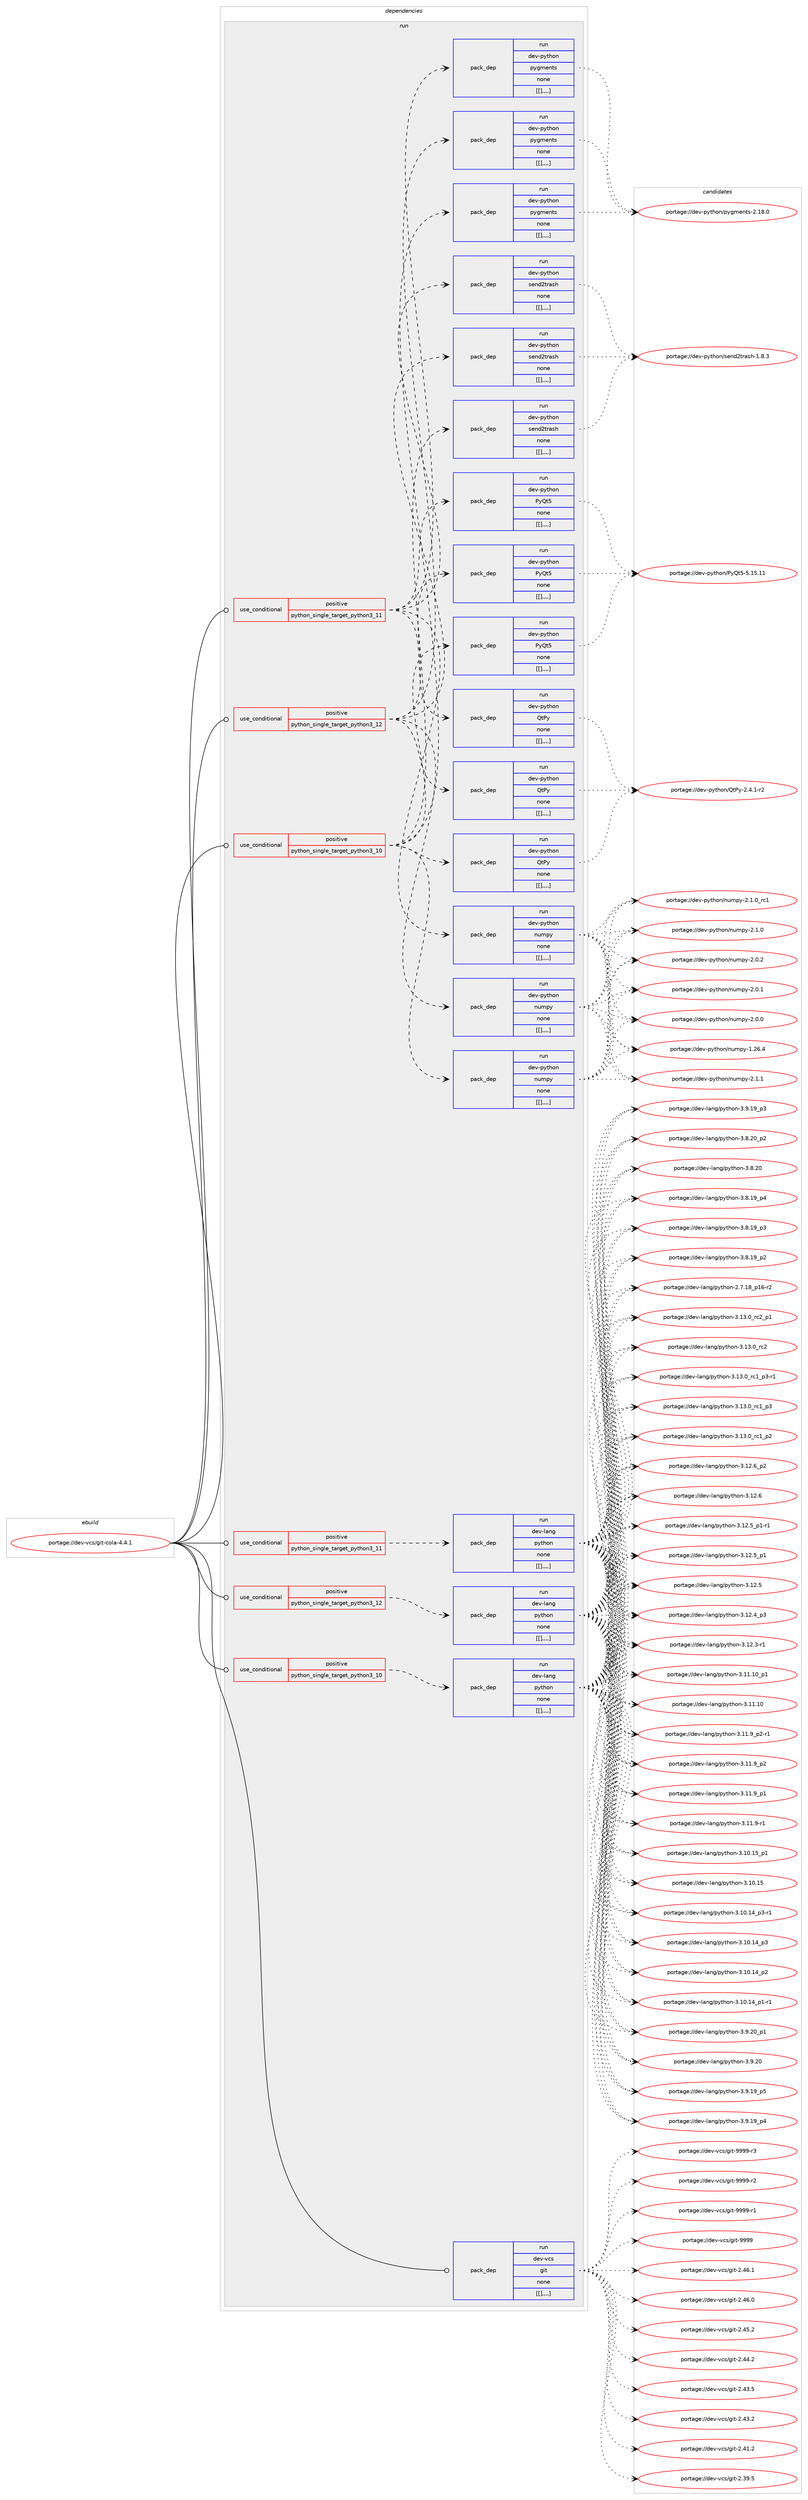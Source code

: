 digraph prolog {

# *************
# Graph options
# *************

newrank=true;
concentrate=true;
compound=true;
graph [rankdir=LR,fontname=Helvetica,fontsize=10,ranksep=1.5];#, ranksep=2.5, nodesep=0.2];
edge  [arrowhead=vee];
node  [fontname=Helvetica,fontsize=10];

# **********
# The ebuild
# **********

subgraph cluster_leftcol {
color=gray;
label=<<i>ebuild</i>>;
id [label="portage://dev-vcs/git-cola-4.4.1", color=red, width=4, href="../dev-vcs/git-cola-4.4.1.svg"];
}

# ****************
# The dependencies
# ****************

subgraph cluster_midcol {
color=gray;
label=<<i>dependencies</i>>;
subgraph cluster_compile {
fillcolor="#eeeeee";
style=filled;
label=<<i>compile</i>>;
}
subgraph cluster_compileandrun {
fillcolor="#eeeeee";
style=filled;
label=<<i>compile and run</i>>;
}
subgraph cluster_run {
fillcolor="#eeeeee";
style=filled;
label=<<i>run</i>>;
subgraph cond64983 {
dependency227127 [label=<<TABLE BORDER="0" CELLBORDER="1" CELLSPACING="0" CELLPADDING="4"><TR><TD ROWSPAN="3" CELLPADDING="10">use_conditional</TD></TR><TR><TD>positive</TD></TR><TR><TD>python_single_target_python3_10</TD></TR></TABLE>>, shape=none, color=red];
subgraph pack160686 {
dependency227128 [label=<<TABLE BORDER="0" CELLBORDER="1" CELLSPACING="0" CELLPADDING="4" WIDTH="220"><TR><TD ROWSPAN="6" CELLPADDING="30">pack_dep</TD></TR><TR><TD WIDTH="110">run</TD></TR><TR><TD>dev-lang</TD></TR><TR><TD>python</TD></TR><TR><TD>none</TD></TR><TR><TD>[[],,,,]</TD></TR></TABLE>>, shape=none, color=blue];
}
dependency227127:e -> dependency227128:w [weight=20,style="dashed",arrowhead="vee"];
}
id:e -> dependency227127:w [weight=20,style="solid",arrowhead="odot"];
subgraph cond64984 {
dependency227129 [label=<<TABLE BORDER="0" CELLBORDER="1" CELLSPACING="0" CELLPADDING="4"><TR><TD ROWSPAN="3" CELLPADDING="10">use_conditional</TD></TR><TR><TD>positive</TD></TR><TR><TD>python_single_target_python3_10</TD></TR></TABLE>>, shape=none, color=red];
subgraph pack160687 {
dependency227130 [label=<<TABLE BORDER="0" CELLBORDER="1" CELLSPACING="0" CELLPADDING="4" WIDTH="220"><TR><TD ROWSPAN="6" CELLPADDING="30">pack_dep</TD></TR><TR><TD WIDTH="110">run</TD></TR><TR><TD>dev-python</TD></TR><TR><TD>numpy</TD></TR><TR><TD>none</TD></TR><TR><TD>[[],,,,]</TD></TR></TABLE>>, shape=none, color=blue];
}
dependency227129:e -> dependency227130:w [weight=20,style="dashed",arrowhead="vee"];
subgraph pack160688 {
dependency227131 [label=<<TABLE BORDER="0" CELLBORDER="1" CELLSPACING="0" CELLPADDING="4" WIDTH="220"><TR><TD ROWSPAN="6" CELLPADDING="30">pack_dep</TD></TR><TR><TD WIDTH="110">run</TD></TR><TR><TD>dev-python</TD></TR><TR><TD>pygments</TD></TR><TR><TD>none</TD></TR><TR><TD>[[],,,,]</TD></TR></TABLE>>, shape=none, color=blue];
}
dependency227129:e -> dependency227131:w [weight=20,style="dashed",arrowhead="vee"];
subgraph pack160689 {
dependency227132 [label=<<TABLE BORDER="0" CELLBORDER="1" CELLSPACING="0" CELLPADDING="4" WIDTH="220"><TR><TD ROWSPAN="6" CELLPADDING="30">pack_dep</TD></TR><TR><TD WIDTH="110">run</TD></TR><TR><TD>dev-python</TD></TR><TR><TD>PyQt5</TD></TR><TR><TD>none</TD></TR><TR><TD>[[],,,,]</TD></TR></TABLE>>, shape=none, color=blue];
}
dependency227129:e -> dependency227132:w [weight=20,style="dashed",arrowhead="vee"];
subgraph pack160690 {
dependency227133 [label=<<TABLE BORDER="0" CELLBORDER="1" CELLSPACING="0" CELLPADDING="4" WIDTH="220"><TR><TD ROWSPAN="6" CELLPADDING="30">pack_dep</TD></TR><TR><TD WIDTH="110">run</TD></TR><TR><TD>dev-python</TD></TR><TR><TD>QtPy</TD></TR><TR><TD>none</TD></TR><TR><TD>[[],,,,]</TD></TR></TABLE>>, shape=none, color=blue];
}
dependency227129:e -> dependency227133:w [weight=20,style="dashed",arrowhead="vee"];
subgraph pack160691 {
dependency227134 [label=<<TABLE BORDER="0" CELLBORDER="1" CELLSPACING="0" CELLPADDING="4" WIDTH="220"><TR><TD ROWSPAN="6" CELLPADDING="30">pack_dep</TD></TR><TR><TD WIDTH="110">run</TD></TR><TR><TD>dev-python</TD></TR><TR><TD>send2trash</TD></TR><TR><TD>none</TD></TR><TR><TD>[[],,,,]</TD></TR></TABLE>>, shape=none, color=blue];
}
dependency227129:e -> dependency227134:w [weight=20,style="dashed",arrowhead="vee"];
}
id:e -> dependency227129:w [weight=20,style="solid",arrowhead="odot"];
subgraph cond64985 {
dependency227135 [label=<<TABLE BORDER="0" CELLBORDER="1" CELLSPACING="0" CELLPADDING="4"><TR><TD ROWSPAN="3" CELLPADDING="10">use_conditional</TD></TR><TR><TD>positive</TD></TR><TR><TD>python_single_target_python3_11</TD></TR></TABLE>>, shape=none, color=red];
subgraph pack160692 {
dependency227136 [label=<<TABLE BORDER="0" CELLBORDER="1" CELLSPACING="0" CELLPADDING="4" WIDTH="220"><TR><TD ROWSPAN="6" CELLPADDING="30">pack_dep</TD></TR><TR><TD WIDTH="110">run</TD></TR><TR><TD>dev-lang</TD></TR><TR><TD>python</TD></TR><TR><TD>none</TD></TR><TR><TD>[[],,,,]</TD></TR></TABLE>>, shape=none, color=blue];
}
dependency227135:e -> dependency227136:w [weight=20,style="dashed",arrowhead="vee"];
}
id:e -> dependency227135:w [weight=20,style="solid",arrowhead="odot"];
subgraph cond64986 {
dependency227137 [label=<<TABLE BORDER="0" CELLBORDER="1" CELLSPACING="0" CELLPADDING="4"><TR><TD ROWSPAN="3" CELLPADDING="10">use_conditional</TD></TR><TR><TD>positive</TD></TR><TR><TD>python_single_target_python3_11</TD></TR></TABLE>>, shape=none, color=red];
subgraph pack160693 {
dependency227138 [label=<<TABLE BORDER="0" CELLBORDER="1" CELLSPACING="0" CELLPADDING="4" WIDTH="220"><TR><TD ROWSPAN="6" CELLPADDING="30">pack_dep</TD></TR><TR><TD WIDTH="110">run</TD></TR><TR><TD>dev-python</TD></TR><TR><TD>numpy</TD></TR><TR><TD>none</TD></TR><TR><TD>[[],,,,]</TD></TR></TABLE>>, shape=none, color=blue];
}
dependency227137:e -> dependency227138:w [weight=20,style="dashed",arrowhead="vee"];
subgraph pack160694 {
dependency227139 [label=<<TABLE BORDER="0" CELLBORDER="1" CELLSPACING="0" CELLPADDING="4" WIDTH="220"><TR><TD ROWSPAN="6" CELLPADDING="30">pack_dep</TD></TR><TR><TD WIDTH="110">run</TD></TR><TR><TD>dev-python</TD></TR><TR><TD>pygments</TD></TR><TR><TD>none</TD></TR><TR><TD>[[],,,,]</TD></TR></TABLE>>, shape=none, color=blue];
}
dependency227137:e -> dependency227139:w [weight=20,style="dashed",arrowhead="vee"];
subgraph pack160695 {
dependency227140 [label=<<TABLE BORDER="0" CELLBORDER="1" CELLSPACING="0" CELLPADDING="4" WIDTH="220"><TR><TD ROWSPAN="6" CELLPADDING="30">pack_dep</TD></TR><TR><TD WIDTH="110">run</TD></TR><TR><TD>dev-python</TD></TR><TR><TD>PyQt5</TD></TR><TR><TD>none</TD></TR><TR><TD>[[],,,,]</TD></TR></TABLE>>, shape=none, color=blue];
}
dependency227137:e -> dependency227140:w [weight=20,style="dashed",arrowhead="vee"];
subgraph pack160696 {
dependency227141 [label=<<TABLE BORDER="0" CELLBORDER="1" CELLSPACING="0" CELLPADDING="4" WIDTH="220"><TR><TD ROWSPAN="6" CELLPADDING="30">pack_dep</TD></TR><TR><TD WIDTH="110">run</TD></TR><TR><TD>dev-python</TD></TR><TR><TD>QtPy</TD></TR><TR><TD>none</TD></TR><TR><TD>[[],,,,]</TD></TR></TABLE>>, shape=none, color=blue];
}
dependency227137:e -> dependency227141:w [weight=20,style="dashed",arrowhead="vee"];
subgraph pack160697 {
dependency227142 [label=<<TABLE BORDER="0" CELLBORDER="1" CELLSPACING="0" CELLPADDING="4" WIDTH="220"><TR><TD ROWSPAN="6" CELLPADDING="30">pack_dep</TD></TR><TR><TD WIDTH="110">run</TD></TR><TR><TD>dev-python</TD></TR><TR><TD>send2trash</TD></TR><TR><TD>none</TD></TR><TR><TD>[[],,,,]</TD></TR></TABLE>>, shape=none, color=blue];
}
dependency227137:e -> dependency227142:w [weight=20,style="dashed",arrowhead="vee"];
}
id:e -> dependency227137:w [weight=20,style="solid",arrowhead="odot"];
subgraph cond64987 {
dependency227143 [label=<<TABLE BORDER="0" CELLBORDER="1" CELLSPACING="0" CELLPADDING="4"><TR><TD ROWSPAN="3" CELLPADDING="10">use_conditional</TD></TR><TR><TD>positive</TD></TR><TR><TD>python_single_target_python3_12</TD></TR></TABLE>>, shape=none, color=red];
subgraph pack160698 {
dependency227144 [label=<<TABLE BORDER="0" CELLBORDER="1" CELLSPACING="0" CELLPADDING="4" WIDTH="220"><TR><TD ROWSPAN="6" CELLPADDING="30">pack_dep</TD></TR><TR><TD WIDTH="110">run</TD></TR><TR><TD>dev-lang</TD></TR><TR><TD>python</TD></TR><TR><TD>none</TD></TR><TR><TD>[[],,,,]</TD></TR></TABLE>>, shape=none, color=blue];
}
dependency227143:e -> dependency227144:w [weight=20,style="dashed",arrowhead="vee"];
}
id:e -> dependency227143:w [weight=20,style="solid",arrowhead="odot"];
subgraph cond64988 {
dependency227145 [label=<<TABLE BORDER="0" CELLBORDER="1" CELLSPACING="0" CELLPADDING="4"><TR><TD ROWSPAN="3" CELLPADDING="10">use_conditional</TD></TR><TR><TD>positive</TD></TR><TR><TD>python_single_target_python3_12</TD></TR></TABLE>>, shape=none, color=red];
subgraph pack160699 {
dependency227146 [label=<<TABLE BORDER="0" CELLBORDER="1" CELLSPACING="0" CELLPADDING="4" WIDTH="220"><TR><TD ROWSPAN="6" CELLPADDING="30">pack_dep</TD></TR><TR><TD WIDTH="110">run</TD></TR><TR><TD>dev-python</TD></TR><TR><TD>numpy</TD></TR><TR><TD>none</TD></TR><TR><TD>[[],,,,]</TD></TR></TABLE>>, shape=none, color=blue];
}
dependency227145:e -> dependency227146:w [weight=20,style="dashed",arrowhead="vee"];
subgraph pack160700 {
dependency227147 [label=<<TABLE BORDER="0" CELLBORDER="1" CELLSPACING="0" CELLPADDING="4" WIDTH="220"><TR><TD ROWSPAN="6" CELLPADDING="30">pack_dep</TD></TR><TR><TD WIDTH="110">run</TD></TR><TR><TD>dev-python</TD></TR><TR><TD>pygments</TD></TR><TR><TD>none</TD></TR><TR><TD>[[],,,,]</TD></TR></TABLE>>, shape=none, color=blue];
}
dependency227145:e -> dependency227147:w [weight=20,style="dashed",arrowhead="vee"];
subgraph pack160701 {
dependency227148 [label=<<TABLE BORDER="0" CELLBORDER="1" CELLSPACING="0" CELLPADDING="4" WIDTH="220"><TR><TD ROWSPAN="6" CELLPADDING="30">pack_dep</TD></TR><TR><TD WIDTH="110">run</TD></TR><TR><TD>dev-python</TD></TR><TR><TD>PyQt5</TD></TR><TR><TD>none</TD></TR><TR><TD>[[],,,,]</TD></TR></TABLE>>, shape=none, color=blue];
}
dependency227145:e -> dependency227148:w [weight=20,style="dashed",arrowhead="vee"];
subgraph pack160702 {
dependency227149 [label=<<TABLE BORDER="0" CELLBORDER="1" CELLSPACING="0" CELLPADDING="4" WIDTH="220"><TR><TD ROWSPAN="6" CELLPADDING="30">pack_dep</TD></TR><TR><TD WIDTH="110">run</TD></TR><TR><TD>dev-python</TD></TR><TR><TD>QtPy</TD></TR><TR><TD>none</TD></TR><TR><TD>[[],,,,]</TD></TR></TABLE>>, shape=none, color=blue];
}
dependency227145:e -> dependency227149:w [weight=20,style="dashed",arrowhead="vee"];
subgraph pack160703 {
dependency227150 [label=<<TABLE BORDER="0" CELLBORDER="1" CELLSPACING="0" CELLPADDING="4" WIDTH="220"><TR><TD ROWSPAN="6" CELLPADDING="30">pack_dep</TD></TR><TR><TD WIDTH="110">run</TD></TR><TR><TD>dev-python</TD></TR><TR><TD>send2trash</TD></TR><TR><TD>none</TD></TR><TR><TD>[[],,,,]</TD></TR></TABLE>>, shape=none, color=blue];
}
dependency227145:e -> dependency227150:w [weight=20,style="dashed",arrowhead="vee"];
}
id:e -> dependency227145:w [weight=20,style="solid",arrowhead="odot"];
subgraph pack160704 {
dependency227151 [label=<<TABLE BORDER="0" CELLBORDER="1" CELLSPACING="0" CELLPADDING="4" WIDTH="220"><TR><TD ROWSPAN="6" CELLPADDING="30">pack_dep</TD></TR><TR><TD WIDTH="110">run</TD></TR><TR><TD>dev-vcs</TD></TR><TR><TD>git</TD></TR><TR><TD>none</TD></TR><TR><TD>[[],,,,]</TD></TR></TABLE>>, shape=none, color=blue];
}
id:e -> dependency227151:w [weight=20,style="solid",arrowhead="odot"];
}
}

# **************
# The candidates
# **************

subgraph cluster_choices {
rank=same;
color=gray;
label=<<i>candidates</i>>;

subgraph choice160686 {
color=black;
nodesep=1;
choice100101118451089711010347112121116104111110455146495146489511499509511249 [label="portage://dev-lang/python-3.13.0_rc2_p1", color=red, width=4,href="../dev-lang/python-3.13.0_rc2_p1.svg"];
choice10010111845108971101034711212111610411111045514649514648951149950 [label="portage://dev-lang/python-3.13.0_rc2", color=red, width=4,href="../dev-lang/python-3.13.0_rc2.svg"];
choice1001011184510897110103471121211161041111104551464951464895114994995112514511449 [label="portage://dev-lang/python-3.13.0_rc1_p3-r1", color=red, width=4,href="../dev-lang/python-3.13.0_rc1_p3-r1.svg"];
choice100101118451089711010347112121116104111110455146495146489511499499511251 [label="portage://dev-lang/python-3.13.0_rc1_p3", color=red, width=4,href="../dev-lang/python-3.13.0_rc1_p3.svg"];
choice100101118451089711010347112121116104111110455146495146489511499499511250 [label="portage://dev-lang/python-3.13.0_rc1_p2", color=red, width=4,href="../dev-lang/python-3.13.0_rc1_p2.svg"];
choice100101118451089711010347112121116104111110455146495046549511250 [label="portage://dev-lang/python-3.12.6_p2", color=red, width=4,href="../dev-lang/python-3.12.6_p2.svg"];
choice10010111845108971101034711212111610411111045514649504654 [label="portage://dev-lang/python-3.12.6", color=red, width=4,href="../dev-lang/python-3.12.6.svg"];
choice1001011184510897110103471121211161041111104551464950465395112494511449 [label="portage://dev-lang/python-3.12.5_p1-r1", color=red, width=4,href="../dev-lang/python-3.12.5_p1-r1.svg"];
choice100101118451089711010347112121116104111110455146495046539511249 [label="portage://dev-lang/python-3.12.5_p1", color=red, width=4,href="../dev-lang/python-3.12.5_p1.svg"];
choice10010111845108971101034711212111610411111045514649504653 [label="portage://dev-lang/python-3.12.5", color=red, width=4,href="../dev-lang/python-3.12.5.svg"];
choice100101118451089711010347112121116104111110455146495046529511251 [label="portage://dev-lang/python-3.12.4_p3", color=red, width=4,href="../dev-lang/python-3.12.4_p3.svg"];
choice100101118451089711010347112121116104111110455146495046514511449 [label="portage://dev-lang/python-3.12.3-r1", color=red, width=4,href="../dev-lang/python-3.12.3-r1.svg"];
choice10010111845108971101034711212111610411111045514649494649489511249 [label="portage://dev-lang/python-3.11.10_p1", color=red, width=4,href="../dev-lang/python-3.11.10_p1.svg"];
choice1001011184510897110103471121211161041111104551464949464948 [label="portage://dev-lang/python-3.11.10", color=red, width=4,href="../dev-lang/python-3.11.10.svg"];
choice1001011184510897110103471121211161041111104551464949465795112504511449 [label="portage://dev-lang/python-3.11.9_p2-r1", color=red, width=4,href="../dev-lang/python-3.11.9_p2-r1.svg"];
choice100101118451089711010347112121116104111110455146494946579511250 [label="portage://dev-lang/python-3.11.9_p2", color=red, width=4,href="../dev-lang/python-3.11.9_p2.svg"];
choice100101118451089711010347112121116104111110455146494946579511249 [label="portage://dev-lang/python-3.11.9_p1", color=red, width=4,href="../dev-lang/python-3.11.9_p1.svg"];
choice100101118451089711010347112121116104111110455146494946574511449 [label="portage://dev-lang/python-3.11.9-r1", color=red, width=4,href="../dev-lang/python-3.11.9-r1.svg"];
choice10010111845108971101034711212111610411111045514649484649539511249 [label="portage://dev-lang/python-3.10.15_p1", color=red, width=4,href="../dev-lang/python-3.10.15_p1.svg"];
choice1001011184510897110103471121211161041111104551464948464953 [label="portage://dev-lang/python-3.10.15", color=red, width=4,href="../dev-lang/python-3.10.15.svg"];
choice100101118451089711010347112121116104111110455146494846495295112514511449 [label="portage://dev-lang/python-3.10.14_p3-r1", color=red, width=4,href="../dev-lang/python-3.10.14_p3-r1.svg"];
choice10010111845108971101034711212111610411111045514649484649529511251 [label="portage://dev-lang/python-3.10.14_p3", color=red, width=4,href="../dev-lang/python-3.10.14_p3.svg"];
choice10010111845108971101034711212111610411111045514649484649529511250 [label="portage://dev-lang/python-3.10.14_p2", color=red, width=4,href="../dev-lang/python-3.10.14_p2.svg"];
choice100101118451089711010347112121116104111110455146494846495295112494511449 [label="portage://dev-lang/python-3.10.14_p1-r1", color=red, width=4,href="../dev-lang/python-3.10.14_p1-r1.svg"];
choice100101118451089711010347112121116104111110455146574650489511249 [label="portage://dev-lang/python-3.9.20_p1", color=red, width=4,href="../dev-lang/python-3.9.20_p1.svg"];
choice10010111845108971101034711212111610411111045514657465048 [label="portage://dev-lang/python-3.9.20", color=red, width=4,href="../dev-lang/python-3.9.20.svg"];
choice100101118451089711010347112121116104111110455146574649579511253 [label="portage://dev-lang/python-3.9.19_p5", color=red, width=4,href="../dev-lang/python-3.9.19_p5.svg"];
choice100101118451089711010347112121116104111110455146574649579511252 [label="portage://dev-lang/python-3.9.19_p4", color=red, width=4,href="../dev-lang/python-3.9.19_p4.svg"];
choice100101118451089711010347112121116104111110455146574649579511251 [label="portage://dev-lang/python-3.9.19_p3", color=red, width=4,href="../dev-lang/python-3.9.19_p3.svg"];
choice100101118451089711010347112121116104111110455146564650489511250 [label="portage://dev-lang/python-3.8.20_p2", color=red, width=4,href="../dev-lang/python-3.8.20_p2.svg"];
choice10010111845108971101034711212111610411111045514656465048 [label="portage://dev-lang/python-3.8.20", color=red, width=4,href="../dev-lang/python-3.8.20.svg"];
choice100101118451089711010347112121116104111110455146564649579511252 [label="portage://dev-lang/python-3.8.19_p4", color=red, width=4,href="../dev-lang/python-3.8.19_p4.svg"];
choice100101118451089711010347112121116104111110455146564649579511251 [label="portage://dev-lang/python-3.8.19_p3", color=red, width=4,href="../dev-lang/python-3.8.19_p3.svg"];
choice100101118451089711010347112121116104111110455146564649579511250 [label="portage://dev-lang/python-3.8.19_p2", color=red, width=4,href="../dev-lang/python-3.8.19_p2.svg"];
choice100101118451089711010347112121116104111110455046554649569511249544511450 [label="portage://dev-lang/python-2.7.18_p16-r2", color=red, width=4,href="../dev-lang/python-2.7.18_p16-r2.svg"];
dependency227128:e -> choice100101118451089711010347112121116104111110455146495146489511499509511249:w [style=dotted,weight="100"];
dependency227128:e -> choice10010111845108971101034711212111610411111045514649514648951149950:w [style=dotted,weight="100"];
dependency227128:e -> choice1001011184510897110103471121211161041111104551464951464895114994995112514511449:w [style=dotted,weight="100"];
dependency227128:e -> choice100101118451089711010347112121116104111110455146495146489511499499511251:w [style=dotted,weight="100"];
dependency227128:e -> choice100101118451089711010347112121116104111110455146495146489511499499511250:w [style=dotted,weight="100"];
dependency227128:e -> choice100101118451089711010347112121116104111110455146495046549511250:w [style=dotted,weight="100"];
dependency227128:e -> choice10010111845108971101034711212111610411111045514649504654:w [style=dotted,weight="100"];
dependency227128:e -> choice1001011184510897110103471121211161041111104551464950465395112494511449:w [style=dotted,weight="100"];
dependency227128:e -> choice100101118451089711010347112121116104111110455146495046539511249:w [style=dotted,weight="100"];
dependency227128:e -> choice10010111845108971101034711212111610411111045514649504653:w [style=dotted,weight="100"];
dependency227128:e -> choice100101118451089711010347112121116104111110455146495046529511251:w [style=dotted,weight="100"];
dependency227128:e -> choice100101118451089711010347112121116104111110455146495046514511449:w [style=dotted,weight="100"];
dependency227128:e -> choice10010111845108971101034711212111610411111045514649494649489511249:w [style=dotted,weight="100"];
dependency227128:e -> choice1001011184510897110103471121211161041111104551464949464948:w [style=dotted,weight="100"];
dependency227128:e -> choice1001011184510897110103471121211161041111104551464949465795112504511449:w [style=dotted,weight="100"];
dependency227128:e -> choice100101118451089711010347112121116104111110455146494946579511250:w [style=dotted,weight="100"];
dependency227128:e -> choice100101118451089711010347112121116104111110455146494946579511249:w [style=dotted,weight="100"];
dependency227128:e -> choice100101118451089711010347112121116104111110455146494946574511449:w [style=dotted,weight="100"];
dependency227128:e -> choice10010111845108971101034711212111610411111045514649484649539511249:w [style=dotted,weight="100"];
dependency227128:e -> choice1001011184510897110103471121211161041111104551464948464953:w [style=dotted,weight="100"];
dependency227128:e -> choice100101118451089711010347112121116104111110455146494846495295112514511449:w [style=dotted,weight="100"];
dependency227128:e -> choice10010111845108971101034711212111610411111045514649484649529511251:w [style=dotted,weight="100"];
dependency227128:e -> choice10010111845108971101034711212111610411111045514649484649529511250:w [style=dotted,weight="100"];
dependency227128:e -> choice100101118451089711010347112121116104111110455146494846495295112494511449:w [style=dotted,weight="100"];
dependency227128:e -> choice100101118451089711010347112121116104111110455146574650489511249:w [style=dotted,weight="100"];
dependency227128:e -> choice10010111845108971101034711212111610411111045514657465048:w [style=dotted,weight="100"];
dependency227128:e -> choice100101118451089711010347112121116104111110455146574649579511253:w [style=dotted,weight="100"];
dependency227128:e -> choice100101118451089711010347112121116104111110455146574649579511252:w [style=dotted,weight="100"];
dependency227128:e -> choice100101118451089711010347112121116104111110455146574649579511251:w [style=dotted,weight="100"];
dependency227128:e -> choice100101118451089711010347112121116104111110455146564650489511250:w [style=dotted,weight="100"];
dependency227128:e -> choice10010111845108971101034711212111610411111045514656465048:w [style=dotted,weight="100"];
dependency227128:e -> choice100101118451089711010347112121116104111110455146564649579511252:w [style=dotted,weight="100"];
dependency227128:e -> choice100101118451089711010347112121116104111110455146564649579511251:w [style=dotted,weight="100"];
dependency227128:e -> choice100101118451089711010347112121116104111110455146564649579511250:w [style=dotted,weight="100"];
dependency227128:e -> choice100101118451089711010347112121116104111110455046554649569511249544511450:w [style=dotted,weight="100"];
}
subgraph choice160687 {
color=black;
nodesep=1;
choice1001011184511212111610411111047110117109112121455046494649 [label="portage://dev-python/numpy-2.1.1", color=red, width=4,href="../dev-python/numpy-2.1.1.svg"];
choice1001011184511212111610411111047110117109112121455046494648951149949 [label="portage://dev-python/numpy-2.1.0_rc1", color=red, width=4,href="../dev-python/numpy-2.1.0_rc1.svg"];
choice1001011184511212111610411111047110117109112121455046494648 [label="portage://dev-python/numpy-2.1.0", color=red, width=4,href="../dev-python/numpy-2.1.0.svg"];
choice1001011184511212111610411111047110117109112121455046484650 [label="portage://dev-python/numpy-2.0.2", color=red, width=4,href="../dev-python/numpy-2.0.2.svg"];
choice1001011184511212111610411111047110117109112121455046484649 [label="portage://dev-python/numpy-2.0.1", color=red, width=4,href="../dev-python/numpy-2.0.1.svg"];
choice1001011184511212111610411111047110117109112121455046484648 [label="portage://dev-python/numpy-2.0.0", color=red, width=4,href="../dev-python/numpy-2.0.0.svg"];
choice100101118451121211161041111104711011710911212145494650544652 [label="portage://dev-python/numpy-1.26.4", color=red, width=4,href="../dev-python/numpy-1.26.4.svg"];
dependency227130:e -> choice1001011184511212111610411111047110117109112121455046494649:w [style=dotted,weight="100"];
dependency227130:e -> choice1001011184511212111610411111047110117109112121455046494648951149949:w [style=dotted,weight="100"];
dependency227130:e -> choice1001011184511212111610411111047110117109112121455046494648:w [style=dotted,weight="100"];
dependency227130:e -> choice1001011184511212111610411111047110117109112121455046484650:w [style=dotted,weight="100"];
dependency227130:e -> choice1001011184511212111610411111047110117109112121455046484649:w [style=dotted,weight="100"];
dependency227130:e -> choice1001011184511212111610411111047110117109112121455046484648:w [style=dotted,weight="100"];
dependency227130:e -> choice100101118451121211161041111104711011710911212145494650544652:w [style=dotted,weight="100"];
}
subgraph choice160688 {
color=black;
nodesep=1;
choice100101118451121211161041111104711212110310910111011611545504649564648 [label="portage://dev-python/pygments-2.18.0", color=red, width=4,href="../dev-python/pygments-2.18.0.svg"];
dependency227131:e -> choice100101118451121211161041111104711212110310910111011611545504649564648:w [style=dotted,weight="100"];
}
subgraph choice160689 {
color=black;
nodesep=1;
choice10010111845112121116104111110478012181116534553464953464949 [label="portage://dev-python/PyQt5-5.15.11", color=red, width=4,href="../dev-python/PyQt5-5.15.11.svg"];
dependency227132:e -> choice10010111845112121116104111110478012181116534553464953464949:w [style=dotted,weight="100"];
}
subgraph choice160690 {
color=black;
nodesep=1;
choice100101118451121211161041111104781116801214550465246494511450 [label="portage://dev-python/QtPy-2.4.1-r2", color=red, width=4,href="../dev-python/QtPy-2.4.1-r2.svg"];
dependency227133:e -> choice100101118451121211161041111104781116801214550465246494511450:w [style=dotted,weight="100"];
}
subgraph choice160691 {
color=black;
nodesep=1;
choice10010111845112121116104111110471151011101005011611497115104454946564651 [label="portage://dev-python/send2trash-1.8.3", color=red, width=4,href="../dev-python/send2trash-1.8.3.svg"];
dependency227134:e -> choice10010111845112121116104111110471151011101005011611497115104454946564651:w [style=dotted,weight="100"];
}
subgraph choice160692 {
color=black;
nodesep=1;
choice100101118451089711010347112121116104111110455146495146489511499509511249 [label="portage://dev-lang/python-3.13.0_rc2_p1", color=red, width=4,href="../dev-lang/python-3.13.0_rc2_p1.svg"];
choice10010111845108971101034711212111610411111045514649514648951149950 [label="portage://dev-lang/python-3.13.0_rc2", color=red, width=4,href="../dev-lang/python-3.13.0_rc2.svg"];
choice1001011184510897110103471121211161041111104551464951464895114994995112514511449 [label="portage://dev-lang/python-3.13.0_rc1_p3-r1", color=red, width=4,href="../dev-lang/python-3.13.0_rc1_p3-r1.svg"];
choice100101118451089711010347112121116104111110455146495146489511499499511251 [label="portage://dev-lang/python-3.13.0_rc1_p3", color=red, width=4,href="../dev-lang/python-3.13.0_rc1_p3.svg"];
choice100101118451089711010347112121116104111110455146495146489511499499511250 [label="portage://dev-lang/python-3.13.0_rc1_p2", color=red, width=4,href="../dev-lang/python-3.13.0_rc1_p2.svg"];
choice100101118451089711010347112121116104111110455146495046549511250 [label="portage://dev-lang/python-3.12.6_p2", color=red, width=4,href="../dev-lang/python-3.12.6_p2.svg"];
choice10010111845108971101034711212111610411111045514649504654 [label="portage://dev-lang/python-3.12.6", color=red, width=4,href="../dev-lang/python-3.12.6.svg"];
choice1001011184510897110103471121211161041111104551464950465395112494511449 [label="portage://dev-lang/python-3.12.5_p1-r1", color=red, width=4,href="../dev-lang/python-3.12.5_p1-r1.svg"];
choice100101118451089711010347112121116104111110455146495046539511249 [label="portage://dev-lang/python-3.12.5_p1", color=red, width=4,href="../dev-lang/python-3.12.5_p1.svg"];
choice10010111845108971101034711212111610411111045514649504653 [label="portage://dev-lang/python-3.12.5", color=red, width=4,href="../dev-lang/python-3.12.5.svg"];
choice100101118451089711010347112121116104111110455146495046529511251 [label="portage://dev-lang/python-3.12.4_p3", color=red, width=4,href="../dev-lang/python-3.12.4_p3.svg"];
choice100101118451089711010347112121116104111110455146495046514511449 [label="portage://dev-lang/python-3.12.3-r1", color=red, width=4,href="../dev-lang/python-3.12.3-r1.svg"];
choice10010111845108971101034711212111610411111045514649494649489511249 [label="portage://dev-lang/python-3.11.10_p1", color=red, width=4,href="../dev-lang/python-3.11.10_p1.svg"];
choice1001011184510897110103471121211161041111104551464949464948 [label="portage://dev-lang/python-3.11.10", color=red, width=4,href="../dev-lang/python-3.11.10.svg"];
choice1001011184510897110103471121211161041111104551464949465795112504511449 [label="portage://dev-lang/python-3.11.9_p2-r1", color=red, width=4,href="../dev-lang/python-3.11.9_p2-r1.svg"];
choice100101118451089711010347112121116104111110455146494946579511250 [label="portage://dev-lang/python-3.11.9_p2", color=red, width=4,href="../dev-lang/python-3.11.9_p2.svg"];
choice100101118451089711010347112121116104111110455146494946579511249 [label="portage://dev-lang/python-3.11.9_p1", color=red, width=4,href="../dev-lang/python-3.11.9_p1.svg"];
choice100101118451089711010347112121116104111110455146494946574511449 [label="portage://dev-lang/python-3.11.9-r1", color=red, width=4,href="../dev-lang/python-3.11.9-r1.svg"];
choice10010111845108971101034711212111610411111045514649484649539511249 [label="portage://dev-lang/python-3.10.15_p1", color=red, width=4,href="../dev-lang/python-3.10.15_p1.svg"];
choice1001011184510897110103471121211161041111104551464948464953 [label="portage://dev-lang/python-3.10.15", color=red, width=4,href="../dev-lang/python-3.10.15.svg"];
choice100101118451089711010347112121116104111110455146494846495295112514511449 [label="portage://dev-lang/python-3.10.14_p3-r1", color=red, width=4,href="../dev-lang/python-3.10.14_p3-r1.svg"];
choice10010111845108971101034711212111610411111045514649484649529511251 [label="portage://dev-lang/python-3.10.14_p3", color=red, width=4,href="../dev-lang/python-3.10.14_p3.svg"];
choice10010111845108971101034711212111610411111045514649484649529511250 [label="portage://dev-lang/python-3.10.14_p2", color=red, width=4,href="../dev-lang/python-3.10.14_p2.svg"];
choice100101118451089711010347112121116104111110455146494846495295112494511449 [label="portage://dev-lang/python-3.10.14_p1-r1", color=red, width=4,href="../dev-lang/python-3.10.14_p1-r1.svg"];
choice100101118451089711010347112121116104111110455146574650489511249 [label="portage://dev-lang/python-3.9.20_p1", color=red, width=4,href="../dev-lang/python-3.9.20_p1.svg"];
choice10010111845108971101034711212111610411111045514657465048 [label="portage://dev-lang/python-3.9.20", color=red, width=4,href="../dev-lang/python-3.9.20.svg"];
choice100101118451089711010347112121116104111110455146574649579511253 [label="portage://dev-lang/python-3.9.19_p5", color=red, width=4,href="../dev-lang/python-3.9.19_p5.svg"];
choice100101118451089711010347112121116104111110455146574649579511252 [label="portage://dev-lang/python-3.9.19_p4", color=red, width=4,href="../dev-lang/python-3.9.19_p4.svg"];
choice100101118451089711010347112121116104111110455146574649579511251 [label="portage://dev-lang/python-3.9.19_p3", color=red, width=4,href="../dev-lang/python-3.9.19_p3.svg"];
choice100101118451089711010347112121116104111110455146564650489511250 [label="portage://dev-lang/python-3.8.20_p2", color=red, width=4,href="../dev-lang/python-3.8.20_p2.svg"];
choice10010111845108971101034711212111610411111045514656465048 [label="portage://dev-lang/python-3.8.20", color=red, width=4,href="../dev-lang/python-3.8.20.svg"];
choice100101118451089711010347112121116104111110455146564649579511252 [label="portage://dev-lang/python-3.8.19_p4", color=red, width=4,href="../dev-lang/python-3.8.19_p4.svg"];
choice100101118451089711010347112121116104111110455146564649579511251 [label="portage://dev-lang/python-3.8.19_p3", color=red, width=4,href="../dev-lang/python-3.8.19_p3.svg"];
choice100101118451089711010347112121116104111110455146564649579511250 [label="portage://dev-lang/python-3.8.19_p2", color=red, width=4,href="../dev-lang/python-3.8.19_p2.svg"];
choice100101118451089711010347112121116104111110455046554649569511249544511450 [label="portage://dev-lang/python-2.7.18_p16-r2", color=red, width=4,href="../dev-lang/python-2.7.18_p16-r2.svg"];
dependency227136:e -> choice100101118451089711010347112121116104111110455146495146489511499509511249:w [style=dotted,weight="100"];
dependency227136:e -> choice10010111845108971101034711212111610411111045514649514648951149950:w [style=dotted,weight="100"];
dependency227136:e -> choice1001011184510897110103471121211161041111104551464951464895114994995112514511449:w [style=dotted,weight="100"];
dependency227136:e -> choice100101118451089711010347112121116104111110455146495146489511499499511251:w [style=dotted,weight="100"];
dependency227136:e -> choice100101118451089711010347112121116104111110455146495146489511499499511250:w [style=dotted,weight="100"];
dependency227136:e -> choice100101118451089711010347112121116104111110455146495046549511250:w [style=dotted,weight="100"];
dependency227136:e -> choice10010111845108971101034711212111610411111045514649504654:w [style=dotted,weight="100"];
dependency227136:e -> choice1001011184510897110103471121211161041111104551464950465395112494511449:w [style=dotted,weight="100"];
dependency227136:e -> choice100101118451089711010347112121116104111110455146495046539511249:w [style=dotted,weight="100"];
dependency227136:e -> choice10010111845108971101034711212111610411111045514649504653:w [style=dotted,weight="100"];
dependency227136:e -> choice100101118451089711010347112121116104111110455146495046529511251:w [style=dotted,weight="100"];
dependency227136:e -> choice100101118451089711010347112121116104111110455146495046514511449:w [style=dotted,weight="100"];
dependency227136:e -> choice10010111845108971101034711212111610411111045514649494649489511249:w [style=dotted,weight="100"];
dependency227136:e -> choice1001011184510897110103471121211161041111104551464949464948:w [style=dotted,weight="100"];
dependency227136:e -> choice1001011184510897110103471121211161041111104551464949465795112504511449:w [style=dotted,weight="100"];
dependency227136:e -> choice100101118451089711010347112121116104111110455146494946579511250:w [style=dotted,weight="100"];
dependency227136:e -> choice100101118451089711010347112121116104111110455146494946579511249:w [style=dotted,weight="100"];
dependency227136:e -> choice100101118451089711010347112121116104111110455146494946574511449:w [style=dotted,weight="100"];
dependency227136:e -> choice10010111845108971101034711212111610411111045514649484649539511249:w [style=dotted,weight="100"];
dependency227136:e -> choice1001011184510897110103471121211161041111104551464948464953:w [style=dotted,weight="100"];
dependency227136:e -> choice100101118451089711010347112121116104111110455146494846495295112514511449:w [style=dotted,weight="100"];
dependency227136:e -> choice10010111845108971101034711212111610411111045514649484649529511251:w [style=dotted,weight="100"];
dependency227136:e -> choice10010111845108971101034711212111610411111045514649484649529511250:w [style=dotted,weight="100"];
dependency227136:e -> choice100101118451089711010347112121116104111110455146494846495295112494511449:w [style=dotted,weight="100"];
dependency227136:e -> choice100101118451089711010347112121116104111110455146574650489511249:w [style=dotted,weight="100"];
dependency227136:e -> choice10010111845108971101034711212111610411111045514657465048:w [style=dotted,weight="100"];
dependency227136:e -> choice100101118451089711010347112121116104111110455146574649579511253:w [style=dotted,weight="100"];
dependency227136:e -> choice100101118451089711010347112121116104111110455146574649579511252:w [style=dotted,weight="100"];
dependency227136:e -> choice100101118451089711010347112121116104111110455146574649579511251:w [style=dotted,weight="100"];
dependency227136:e -> choice100101118451089711010347112121116104111110455146564650489511250:w [style=dotted,weight="100"];
dependency227136:e -> choice10010111845108971101034711212111610411111045514656465048:w [style=dotted,weight="100"];
dependency227136:e -> choice100101118451089711010347112121116104111110455146564649579511252:w [style=dotted,weight="100"];
dependency227136:e -> choice100101118451089711010347112121116104111110455146564649579511251:w [style=dotted,weight="100"];
dependency227136:e -> choice100101118451089711010347112121116104111110455146564649579511250:w [style=dotted,weight="100"];
dependency227136:e -> choice100101118451089711010347112121116104111110455046554649569511249544511450:w [style=dotted,weight="100"];
}
subgraph choice160693 {
color=black;
nodesep=1;
choice1001011184511212111610411111047110117109112121455046494649 [label="portage://dev-python/numpy-2.1.1", color=red, width=4,href="../dev-python/numpy-2.1.1.svg"];
choice1001011184511212111610411111047110117109112121455046494648951149949 [label="portage://dev-python/numpy-2.1.0_rc1", color=red, width=4,href="../dev-python/numpy-2.1.0_rc1.svg"];
choice1001011184511212111610411111047110117109112121455046494648 [label="portage://dev-python/numpy-2.1.0", color=red, width=4,href="../dev-python/numpy-2.1.0.svg"];
choice1001011184511212111610411111047110117109112121455046484650 [label="portage://dev-python/numpy-2.0.2", color=red, width=4,href="../dev-python/numpy-2.0.2.svg"];
choice1001011184511212111610411111047110117109112121455046484649 [label="portage://dev-python/numpy-2.0.1", color=red, width=4,href="../dev-python/numpy-2.0.1.svg"];
choice1001011184511212111610411111047110117109112121455046484648 [label="portage://dev-python/numpy-2.0.0", color=red, width=4,href="../dev-python/numpy-2.0.0.svg"];
choice100101118451121211161041111104711011710911212145494650544652 [label="portage://dev-python/numpy-1.26.4", color=red, width=4,href="../dev-python/numpy-1.26.4.svg"];
dependency227138:e -> choice1001011184511212111610411111047110117109112121455046494649:w [style=dotted,weight="100"];
dependency227138:e -> choice1001011184511212111610411111047110117109112121455046494648951149949:w [style=dotted,weight="100"];
dependency227138:e -> choice1001011184511212111610411111047110117109112121455046494648:w [style=dotted,weight="100"];
dependency227138:e -> choice1001011184511212111610411111047110117109112121455046484650:w [style=dotted,weight="100"];
dependency227138:e -> choice1001011184511212111610411111047110117109112121455046484649:w [style=dotted,weight="100"];
dependency227138:e -> choice1001011184511212111610411111047110117109112121455046484648:w [style=dotted,weight="100"];
dependency227138:e -> choice100101118451121211161041111104711011710911212145494650544652:w [style=dotted,weight="100"];
}
subgraph choice160694 {
color=black;
nodesep=1;
choice100101118451121211161041111104711212110310910111011611545504649564648 [label="portage://dev-python/pygments-2.18.0", color=red, width=4,href="../dev-python/pygments-2.18.0.svg"];
dependency227139:e -> choice100101118451121211161041111104711212110310910111011611545504649564648:w [style=dotted,weight="100"];
}
subgraph choice160695 {
color=black;
nodesep=1;
choice10010111845112121116104111110478012181116534553464953464949 [label="portage://dev-python/PyQt5-5.15.11", color=red, width=4,href="../dev-python/PyQt5-5.15.11.svg"];
dependency227140:e -> choice10010111845112121116104111110478012181116534553464953464949:w [style=dotted,weight="100"];
}
subgraph choice160696 {
color=black;
nodesep=1;
choice100101118451121211161041111104781116801214550465246494511450 [label="portage://dev-python/QtPy-2.4.1-r2", color=red, width=4,href="../dev-python/QtPy-2.4.1-r2.svg"];
dependency227141:e -> choice100101118451121211161041111104781116801214550465246494511450:w [style=dotted,weight="100"];
}
subgraph choice160697 {
color=black;
nodesep=1;
choice10010111845112121116104111110471151011101005011611497115104454946564651 [label="portage://dev-python/send2trash-1.8.3", color=red, width=4,href="../dev-python/send2trash-1.8.3.svg"];
dependency227142:e -> choice10010111845112121116104111110471151011101005011611497115104454946564651:w [style=dotted,weight="100"];
}
subgraph choice160698 {
color=black;
nodesep=1;
choice100101118451089711010347112121116104111110455146495146489511499509511249 [label="portage://dev-lang/python-3.13.0_rc2_p1", color=red, width=4,href="../dev-lang/python-3.13.0_rc2_p1.svg"];
choice10010111845108971101034711212111610411111045514649514648951149950 [label="portage://dev-lang/python-3.13.0_rc2", color=red, width=4,href="../dev-lang/python-3.13.0_rc2.svg"];
choice1001011184510897110103471121211161041111104551464951464895114994995112514511449 [label="portage://dev-lang/python-3.13.0_rc1_p3-r1", color=red, width=4,href="../dev-lang/python-3.13.0_rc1_p3-r1.svg"];
choice100101118451089711010347112121116104111110455146495146489511499499511251 [label="portage://dev-lang/python-3.13.0_rc1_p3", color=red, width=4,href="../dev-lang/python-3.13.0_rc1_p3.svg"];
choice100101118451089711010347112121116104111110455146495146489511499499511250 [label="portage://dev-lang/python-3.13.0_rc1_p2", color=red, width=4,href="../dev-lang/python-3.13.0_rc1_p2.svg"];
choice100101118451089711010347112121116104111110455146495046549511250 [label="portage://dev-lang/python-3.12.6_p2", color=red, width=4,href="../dev-lang/python-3.12.6_p2.svg"];
choice10010111845108971101034711212111610411111045514649504654 [label="portage://dev-lang/python-3.12.6", color=red, width=4,href="../dev-lang/python-3.12.6.svg"];
choice1001011184510897110103471121211161041111104551464950465395112494511449 [label="portage://dev-lang/python-3.12.5_p1-r1", color=red, width=4,href="../dev-lang/python-3.12.5_p1-r1.svg"];
choice100101118451089711010347112121116104111110455146495046539511249 [label="portage://dev-lang/python-3.12.5_p1", color=red, width=4,href="../dev-lang/python-3.12.5_p1.svg"];
choice10010111845108971101034711212111610411111045514649504653 [label="portage://dev-lang/python-3.12.5", color=red, width=4,href="../dev-lang/python-3.12.5.svg"];
choice100101118451089711010347112121116104111110455146495046529511251 [label="portage://dev-lang/python-3.12.4_p3", color=red, width=4,href="../dev-lang/python-3.12.4_p3.svg"];
choice100101118451089711010347112121116104111110455146495046514511449 [label="portage://dev-lang/python-3.12.3-r1", color=red, width=4,href="../dev-lang/python-3.12.3-r1.svg"];
choice10010111845108971101034711212111610411111045514649494649489511249 [label="portage://dev-lang/python-3.11.10_p1", color=red, width=4,href="../dev-lang/python-3.11.10_p1.svg"];
choice1001011184510897110103471121211161041111104551464949464948 [label="portage://dev-lang/python-3.11.10", color=red, width=4,href="../dev-lang/python-3.11.10.svg"];
choice1001011184510897110103471121211161041111104551464949465795112504511449 [label="portage://dev-lang/python-3.11.9_p2-r1", color=red, width=4,href="../dev-lang/python-3.11.9_p2-r1.svg"];
choice100101118451089711010347112121116104111110455146494946579511250 [label="portage://dev-lang/python-3.11.9_p2", color=red, width=4,href="../dev-lang/python-3.11.9_p2.svg"];
choice100101118451089711010347112121116104111110455146494946579511249 [label="portage://dev-lang/python-3.11.9_p1", color=red, width=4,href="../dev-lang/python-3.11.9_p1.svg"];
choice100101118451089711010347112121116104111110455146494946574511449 [label="portage://dev-lang/python-3.11.9-r1", color=red, width=4,href="../dev-lang/python-3.11.9-r1.svg"];
choice10010111845108971101034711212111610411111045514649484649539511249 [label="portage://dev-lang/python-3.10.15_p1", color=red, width=4,href="../dev-lang/python-3.10.15_p1.svg"];
choice1001011184510897110103471121211161041111104551464948464953 [label="portage://dev-lang/python-3.10.15", color=red, width=4,href="../dev-lang/python-3.10.15.svg"];
choice100101118451089711010347112121116104111110455146494846495295112514511449 [label="portage://dev-lang/python-3.10.14_p3-r1", color=red, width=4,href="../dev-lang/python-3.10.14_p3-r1.svg"];
choice10010111845108971101034711212111610411111045514649484649529511251 [label="portage://dev-lang/python-3.10.14_p3", color=red, width=4,href="../dev-lang/python-3.10.14_p3.svg"];
choice10010111845108971101034711212111610411111045514649484649529511250 [label="portage://dev-lang/python-3.10.14_p2", color=red, width=4,href="../dev-lang/python-3.10.14_p2.svg"];
choice100101118451089711010347112121116104111110455146494846495295112494511449 [label="portage://dev-lang/python-3.10.14_p1-r1", color=red, width=4,href="../dev-lang/python-3.10.14_p1-r1.svg"];
choice100101118451089711010347112121116104111110455146574650489511249 [label="portage://dev-lang/python-3.9.20_p1", color=red, width=4,href="../dev-lang/python-3.9.20_p1.svg"];
choice10010111845108971101034711212111610411111045514657465048 [label="portage://dev-lang/python-3.9.20", color=red, width=4,href="../dev-lang/python-3.9.20.svg"];
choice100101118451089711010347112121116104111110455146574649579511253 [label="portage://dev-lang/python-3.9.19_p5", color=red, width=4,href="../dev-lang/python-3.9.19_p5.svg"];
choice100101118451089711010347112121116104111110455146574649579511252 [label="portage://dev-lang/python-3.9.19_p4", color=red, width=4,href="../dev-lang/python-3.9.19_p4.svg"];
choice100101118451089711010347112121116104111110455146574649579511251 [label="portage://dev-lang/python-3.9.19_p3", color=red, width=4,href="../dev-lang/python-3.9.19_p3.svg"];
choice100101118451089711010347112121116104111110455146564650489511250 [label="portage://dev-lang/python-3.8.20_p2", color=red, width=4,href="../dev-lang/python-3.8.20_p2.svg"];
choice10010111845108971101034711212111610411111045514656465048 [label="portage://dev-lang/python-3.8.20", color=red, width=4,href="../dev-lang/python-3.8.20.svg"];
choice100101118451089711010347112121116104111110455146564649579511252 [label="portage://dev-lang/python-3.8.19_p4", color=red, width=4,href="../dev-lang/python-3.8.19_p4.svg"];
choice100101118451089711010347112121116104111110455146564649579511251 [label="portage://dev-lang/python-3.8.19_p3", color=red, width=4,href="../dev-lang/python-3.8.19_p3.svg"];
choice100101118451089711010347112121116104111110455146564649579511250 [label="portage://dev-lang/python-3.8.19_p2", color=red, width=4,href="../dev-lang/python-3.8.19_p2.svg"];
choice100101118451089711010347112121116104111110455046554649569511249544511450 [label="portage://dev-lang/python-2.7.18_p16-r2", color=red, width=4,href="../dev-lang/python-2.7.18_p16-r2.svg"];
dependency227144:e -> choice100101118451089711010347112121116104111110455146495146489511499509511249:w [style=dotted,weight="100"];
dependency227144:e -> choice10010111845108971101034711212111610411111045514649514648951149950:w [style=dotted,weight="100"];
dependency227144:e -> choice1001011184510897110103471121211161041111104551464951464895114994995112514511449:w [style=dotted,weight="100"];
dependency227144:e -> choice100101118451089711010347112121116104111110455146495146489511499499511251:w [style=dotted,weight="100"];
dependency227144:e -> choice100101118451089711010347112121116104111110455146495146489511499499511250:w [style=dotted,weight="100"];
dependency227144:e -> choice100101118451089711010347112121116104111110455146495046549511250:w [style=dotted,weight="100"];
dependency227144:e -> choice10010111845108971101034711212111610411111045514649504654:w [style=dotted,weight="100"];
dependency227144:e -> choice1001011184510897110103471121211161041111104551464950465395112494511449:w [style=dotted,weight="100"];
dependency227144:e -> choice100101118451089711010347112121116104111110455146495046539511249:w [style=dotted,weight="100"];
dependency227144:e -> choice10010111845108971101034711212111610411111045514649504653:w [style=dotted,weight="100"];
dependency227144:e -> choice100101118451089711010347112121116104111110455146495046529511251:w [style=dotted,weight="100"];
dependency227144:e -> choice100101118451089711010347112121116104111110455146495046514511449:w [style=dotted,weight="100"];
dependency227144:e -> choice10010111845108971101034711212111610411111045514649494649489511249:w [style=dotted,weight="100"];
dependency227144:e -> choice1001011184510897110103471121211161041111104551464949464948:w [style=dotted,weight="100"];
dependency227144:e -> choice1001011184510897110103471121211161041111104551464949465795112504511449:w [style=dotted,weight="100"];
dependency227144:e -> choice100101118451089711010347112121116104111110455146494946579511250:w [style=dotted,weight="100"];
dependency227144:e -> choice100101118451089711010347112121116104111110455146494946579511249:w [style=dotted,weight="100"];
dependency227144:e -> choice100101118451089711010347112121116104111110455146494946574511449:w [style=dotted,weight="100"];
dependency227144:e -> choice10010111845108971101034711212111610411111045514649484649539511249:w [style=dotted,weight="100"];
dependency227144:e -> choice1001011184510897110103471121211161041111104551464948464953:w [style=dotted,weight="100"];
dependency227144:e -> choice100101118451089711010347112121116104111110455146494846495295112514511449:w [style=dotted,weight="100"];
dependency227144:e -> choice10010111845108971101034711212111610411111045514649484649529511251:w [style=dotted,weight="100"];
dependency227144:e -> choice10010111845108971101034711212111610411111045514649484649529511250:w [style=dotted,weight="100"];
dependency227144:e -> choice100101118451089711010347112121116104111110455146494846495295112494511449:w [style=dotted,weight="100"];
dependency227144:e -> choice100101118451089711010347112121116104111110455146574650489511249:w [style=dotted,weight="100"];
dependency227144:e -> choice10010111845108971101034711212111610411111045514657465048:w [style=dotted,weight="100"];
dependency227144:e -> choice100101118451089711010347112121116104111110455146574649579511253:w [style=dotted,weight="100"];
dependency227144:e -> choice100101118451089711010347112121116104111110455146574649579511252:w [style=dotted,weight="100"];
dependency227144:e -> choice100101118451089711010347112121116104111110455146574649579511251:w [style=dotted,weight="100"];
dependency227144:e -> choice100101118451089711010347112121116104111110455146564650489511250:w [style=dotted,weight="100"];
dependency227144:e -> choice10010111845108971101034711212111610411111045514656465048:w [style=dotted,weight="100"];
dependency227144:e -> choice100101118451089711010347112121116104111110455146564649579511252:w [style=dotted,weight="100"];
dependency227144:e -> choice100101118451089711010347112121116104111110455146564649579511251:w [style=dotted,weight="100"];
dependency227144:e -> choice100101118451089711010347112121116104111110455146564649579511250:w [style=dotted,weight="100"];
dependency227144:e -> choice100101118451089711010347112121116104111110455046554649569511249544511450:w [style=dotted,weight="100"];
}
subgraph choice160699 {
color=black;
nodesep=1;
choice1001011184511212111610411111047110117109112121455046494649 [label="portage://dev-python/numpy-2.1.1", color=red, width=4,href="../dev-python/numpy-2.1.1.svg"];
choice1001011184511212111610411111047110117109112121455046494648951149949 [label="portage://dev-python/numpy-2.1.0_rc1", color=red, width=4,href="../dev-python/numpy-2.1.0_rc1.svg"];
choice1001011184511212111610411111047110117109112121455046494648 [label="portage://dev-python/numpy-2.1.0", color=red, width=4,href="../dev-python/numpy-2.1.0.svg"];
choice1001011184511212111610411111047110117109112121455046484650 [label="portage://dev-python/numpy-2.0.2", color=red, width=4,href="../dev-python/numpy-2.0.2.svg"];
choice1001011184511212111610411111047110117109112121455046484649 [label="portage://dev-python/numpy-2.0.1", color=red, width=4,href="../dev-python/numpy-2.0.1.svg"];
choice1001011184511212111610411111047110117109112121455046484648 [label="portage://dev-python/numpy-2.0.0", color=red, width=4,href="../dev-python/numpy-2.0.0.svg"];
choice100101118451121211161041111104711011710911212145494650544652 [label="portage://dev-python/numpy-1.26.4", color=red, width=4,href="../dev-python/numpy-1.26.4.svg"];
dependency227146:e -> choice1001011184511212111610411111047110117109112121455046494649:w [style=dotted,weight="100"];
dependency227146:e -> choice1001011184511212111610411111047110117109112121455046494648951149949:w [style=dotted,weight="100"];
dependency227146:e -> choice1001011184511212111610411111047110117109112121455046494648:w [style=dotted,weight="100"];
dependency227146:e -> choice1001011184511212111610411111047110117109112121455046484650:w [style=dotted,weight="100"];
dependency227146:e -> choice1001011184511212111610411111047110117109112121455046484649:w [style=dotted,weight="100"];
dependency227146:e -> choice1001011184511212111610411111047110117109112121455046484648:w [style=dotted,weight="100"];
dependency227146:e -> choice100101118451121211161041111104711011710911212145494650544652:w [style=dotted,weight="100"];
}
subgraph choice160700 {
color=black;
nodesep=1;
choice100101118451121211161041111104711212110310910111011611545504649564648 [label="portage://dev-python/pygments-2.18.0", color=red, width=4,href="../dev-python/pygments-2.18.0.svg"];
dependency227147:e -> choice100101118451121211161041111104711212110310910111011611545504649564648:w [style=dotted,weight="100"];
}
subgraph choice160701 {
color=black;
nodesep=1;
choice10010111845112121116104111110478012181116534553464953464949 [label="portage://dev-python/PyQt5-5.15.11", color=red, width=4,href="../dev-python/PyQt5-5.15.11.svg"];
dependency227148:e -> choice10010111845112121116104111110478012181116534553464953464949:w [style=dotted,weight="100"];
}
subgraph choice160702 {
color=black;
nodesep=1;
choice100101118451121211161041111104781116801214550465246494511450 [label="portage://dev-python/QtPy-2.4.1-r2", color=red, width=4,href="../dev-python/QtPy-2.4.1-r2.svg"];
dependency227149:e -> choice100101118451121211161041111104781116801214550465246494511450:w [style=dotted,weight="100"];
}
subgraph choice160703 {
color=black;
nodesep=1;
choice10010111845112121116104111110471151011101005011611497115104454946564651 [label="portage://dev-python/send2trash-1.8.3", color=red, width=4,href="../dev-python/send2trash-1.8.3.svg"];
dependency227150:e -> choice10010111845112121116104111110471151011101005011611497115104454946564651:w [style=dotted,weight="100"];
}
subgraph choice160704 {
color=black;
nodesep=1;
choice10010111845118991154710310511645575757574511451 [label="portage://dev-vcs/git-9999-r3", color=red, width=4,href="../dev-vcs/git-9999-r3.svg"];
choice10010111845118991154710310511645575757574511450 [label="portage://dev-vcs/git-9999-r2", color=red, width=4,href="../dev-vcs/git-9999-r2.svg"];
choice10010111845118991154710310511645575757574511449 [label="portage://dev-vcs/git-9999-r1", color=red, width=4,href="../dev-vcs/git-9999-r1.svg"];
choice1001011184511899115471031051164557575757 [label="portage://dev-vcs/git-9999", color=red, width=4,href="../dev-vcs/git-9999.svg"];
choice10010111845118991154710310511645504652544649 [label="portage://dev-vcs/git-2.46.1", color=red, width=4,href="../dev-vcs/git-2.46.1.svg"];
choice10010111845118991154710310511645504652544648 [label="portage://dev-vcs/git-2.46.0", color=red, width=4,href="../dev-vcs/git-2.46.0.svg"];
choice10010111845118991154710310511645504652534650 [label="portage://dev-vcs/git-2.45.2", color=red, width=4,href="../dev-vcs/git-2.45.2.svg"];
choice10010111845118991154710310511645504652524650 [label="portage://dev-vcs/git-2.44.2", color=red, width=4,href="../dev-vcs/git-2.44.2.svg"];
choice10010111845118991154710310511645504652514653 [label="portage://dev-vcs/git-2.43.5", color=red, width=4,href="../dev-vcs/git-2.43.5.svg"];
choice10010111845118991154710310511645504652514650 [label="portage://dev-vcs/git-2.43.2", color=red, width=4,href="../dev-vcs/git-2.43.2.svg"];
choice10010111845118991154710310511645504652494650 [label="portage://dev-vcs/git-2.41.2", color=red, width=4,href="../dev-vcs/git-2.41.2.svg"];
choice10010111845118991154710310511645504651574653 [label="portage://dev-vcs/git-2.39.5", color=red, width=4,href="../dev-vcs/git-2.39.5.svg"];
dependency227151:e -> choice10010111845118991154710310511645575757574511451:w [style=dotted,weight="100"];
dependency227151:e -> choice10010111845118991154710310511645575757574511450:w [style=dotted,weight="100"];
dependency227151:e -> choice10010111845118991154710310511645575757574511449:w [style=dotted,weight="100"];
dependency227151:e -> choice1001011184511899115471031051164557575757:w [style=dotted,weight="100"];
dependency227151:e -> choice10010111845118991154710310511645504652544649:w [style=dotted,weight="100"];
dependency227151:e -> choice10010111845118991154710310511645504652544648:w [style=dotted,weight="100"];
dependency227151:e -> choice10010111845118991154710310511645504652534650:w [style=dotted,weight="100"];
dependency227151:e -> choice10010111845118991154710310511645504652524650:w [style=dotted,weight="100"];
dependency227151:e -> choice10010111845118991154710310511645504652514653:w [style=dotted,weight="100"];
dependency227151:e -> choice10010111845118991154710310511645504652514650:w [style=dotted,weight="100"];
dependency227151:e -> choice10010111845118991154710310511645504652494650:w [style=dotted,weight="100"];
dependency227151:e -> choice10010111845118991154710310511645504651574653:w [style=dotted,weight="100"];
}
}

}
